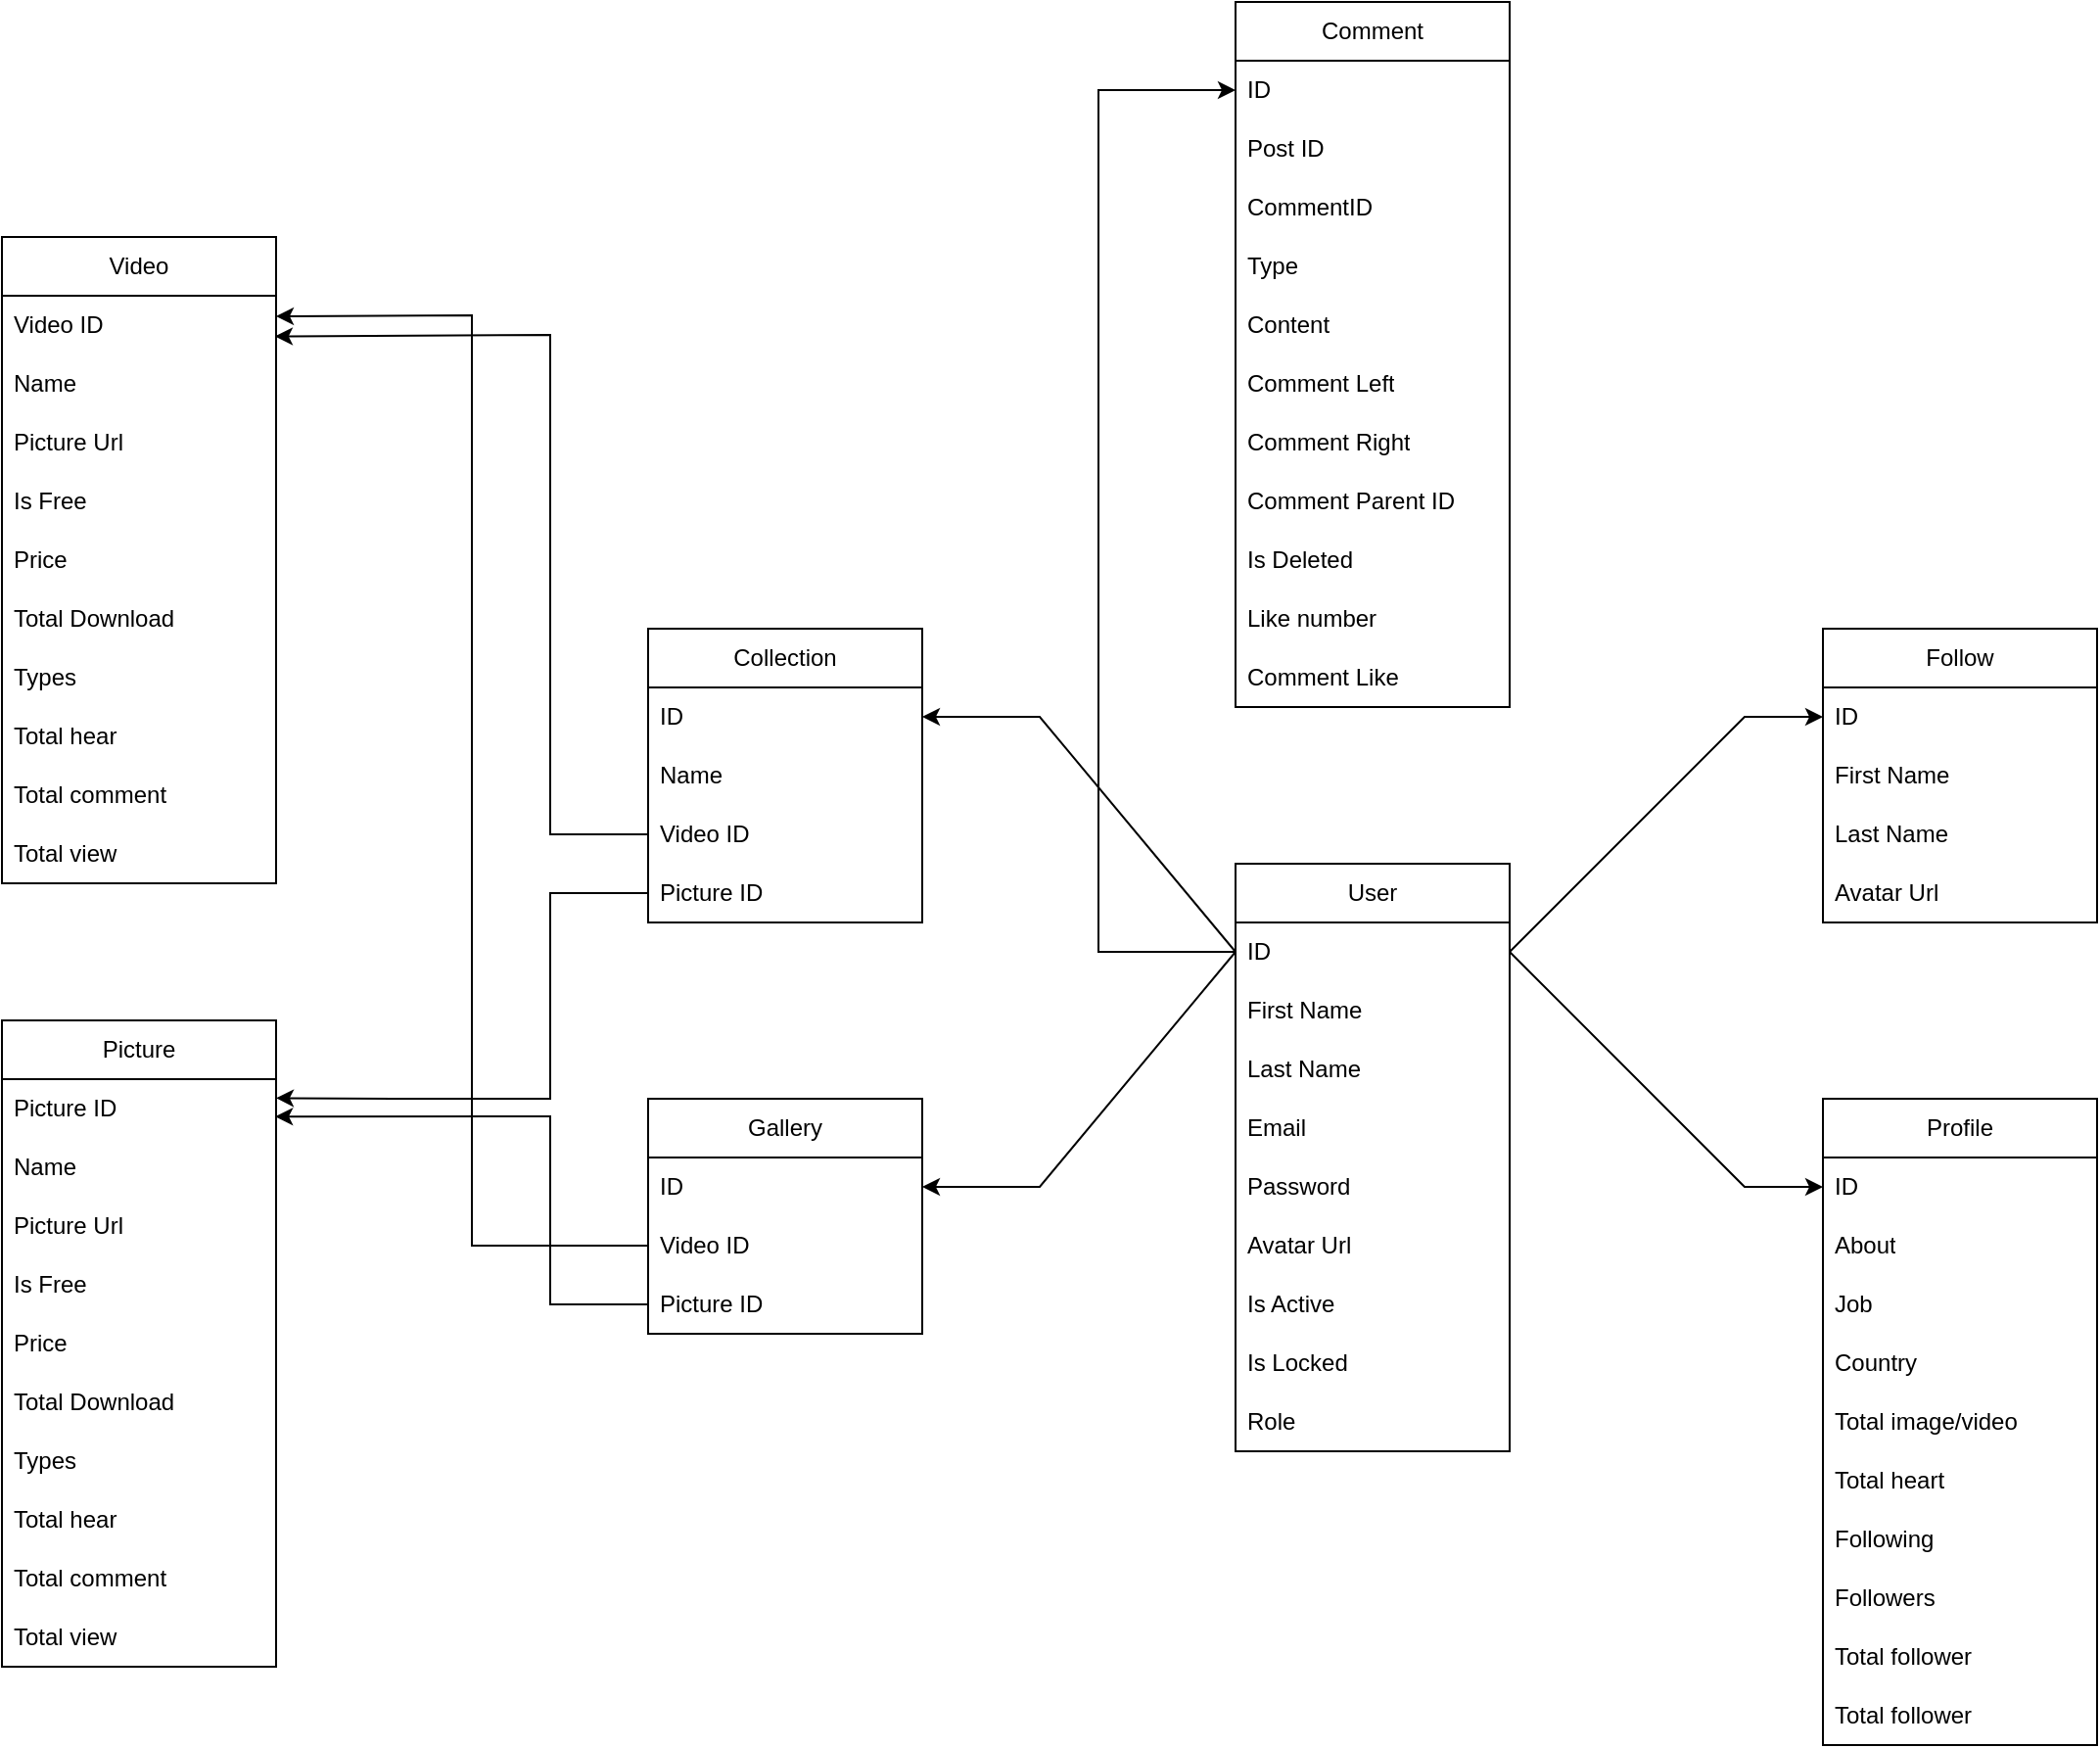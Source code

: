<mxfile version="21.6.9" type="github">
  <diagram name="Page-1" id="Kjl-k8EcuRqciVpkAod-">
    <mxGraphModel dx="1183" dy="1276" grid="1" gridSize="10" guides="1" tooltips="1" connect="1" arrows="1" fold="1" page="1" pageScale="1" pageWidth="850" pageHeight="1100" math="0" shadow="0">
      <root>
        <mxCell id="0" />
        <mxCell id="1" parent="0" />
        <mxCell id="eUQfRU_EAtTRI8eFDWVF-1" value="User" style="swimlane;fontStyle=0;childLayout=stackLayout;horizontal=1;startSize=30;horizontalStack=0;resizeParent=1;resizeParentMax=0;resizeLast=0;collapsible=1;marginBottom=0;whiteSpace=wrap;html=1;" parent="1" vertex="1">
          <mxGeometry x="30" y="160" width="140" height="300" as="geometry" />
        </mxCell>
        <mxCell id="eUQfRU_EAtTRI8eFDWVF-2" value="ID" style="text;strokeColor=none;fillColor=none;align=left;verticalAlign=middle;spacingLeft=4;spacingRight=4;overflow=hidden;points=[[0,0.5],[1,0.5]];portConstraint=eastwest;rotatable=0;whiteSpace=wrap;html=1;" parent="eUQfRU_EAtTRI8eFDWVF-1" vertex="1">
          <mxGeometry y="30" width="140" height="30" as="geometry" />
        </mxCell>
        <mxCell id="eUQfRU_EAtTRI8eFDWVF-3" value="First Name" style="text;strokeColor=none;fillColor=none;align=left;verticalAlign=middle;spacingLeft=4;spacingRight=4;overflow=hidden;points=[[0,0.5],[1,0.5]];portConstraint=eastwest;rotatable=0;whiteSpace=wrap;html=1;" parent="eUQfRU_EAtTRI8eFDWVF-1" vertex="1">
          <mxGeometry y="60" width="140" height="30" as="geometry" />
        </mxCell>
        <mxCell id="eUQfRU_EAtTRI8eFDWVF-4" value="Last Name" style="text;strokeColor=none;fillColor=none;align=left;verticalAlign=middle;spacingLeft=4;spacingRight=4;overflow=hidden;points=[[0,0.5],[1,0.5]];portConstraint=eastwest;rotatable=0;whiteSpace=wrap;html=1;" parent="eUQfRU_EAtTRI8eFDWVF-1" vertex="1">
          <mxGeometry y="90" width="140" height="30" as="geometry" />
        </mxCell>
        <mxCell id="eUQfRU_EAtTRI8eFDWVF-5" value="Email" style="text;strokeColor=none;fillColor=none;align=left;verticalAlign=middle;spacingLeft=4;spacingRight=4;overflow=hidden;points=[[0,0.5],[1,0.5]];portConstraint=eastwest;rotatable=0;whiteSpace=wrap;html=1;" parent="eUQfRU_EAtTRI8eFDWVF-1" vertex="1">
          <mxGeometry y="120" width="140" height="30" as="geometry" />
        </mxCell>
        <mxCell id="eUQfRU_EAtTRI8eFDWVF-6" value="Password" style="text;strokeColor=none;fillColor=none;align=left;verticalAlign=middle;spacingLeft=4;spacingRight=4;overflow=hidden;points=[[0,0.5],[1,0.5]];portConstraint=eastwest;rotatable=0;whiteSpace=wrap;html=1;" parent="eUQfRU_EAtTRI8eFDWVF-1" vertex="1">
          <mxGeometry y="150" width="140" height="30" as="geometry" />
        </mxCell>
        <mxCell id="eUQfRU_EAtTRI8eFDWVF-7" value="Avatar Url" style="text;strokeColor=none;fillColor=none;align=left;verticalAlign=middle;spacingLeft=4;spacingRight=4;overflow=hidden;points=[[0,0.5],[1,0.5]];portConstraint=eastwest;rotatable=0;whiteSpace=wrap;html=1;" parent="eUQfRU_EAtTRI8eFDWVF-1" vertex="1">
          <mxGeometry y="180" width="140" height="30" as="geometry" />
        </mxCell>
        <mxCell id="eUQfRU_EAtTRI8eFDWVF-8" value="Is Active" style="text;strokeColor=none;fillColor=none;align=left;verticalAlign=middle;spacingLeft=4;spacingRight=4;overflow=hidden;points=[[0,0.5],[1,0.5]];portConstraint=eastwest;rotatable=0;whiteSpace=wrap;html=1;" parent="eUQfRU_EAtTRI8eFDWVF-1" vertex="1">
          <mxGeometry y="210" width="140" height="30" as="geometry" />
        </mxCell>
        <mxCell id="eUQfRU_EAtTRI8eFDWVF-9" value="Is Locked" style="text;strokeColor=none;fillColor=none;align=left;verticalAlign=middle;spacingLeft=4;spacingRight=4;overflow=hidden;points=[[0,0.5],[1,0.5]];portConstraint=eastwest;rotatable=0;whiteSpace=wrap;html=1;" parent="eUQfRU_EAtTRI8eFDWVF-1" vertex="1">
          <mxGeometry y="240" width="140" height="30" as="geometry" />
        </mxCell>
        <mxCell id="eUQfRU_EAtTRI8eFDWVF-10" value="Role" style="text;strokeColor=none;fillColor=none;align=left;verticalAlign=middle;spacingLeft=4;spacingRight=4;overflow=hidden;points=[[0,0.5],[1,0.5]];portConstraint=eastwest;rotatable=0;whiteSpace=wrap;html=1;" parent="eUQfRU_EAtTRI8eFDWVF-1" vertex="1">
          <mxGeometry y="270" width="140" height="30" as="geometry" />
        </mxCell>
        <mxCell id="eUQfRU_EAtTRI8eFDWVF-12" value="Profile" style="swimlane;fontStyle=0;childLayout=stackLayout;horizontal=1;startSize=30;horizontalStack=0;resizeParent=1;resizeParentMax=0;resizeLast=0;collapsible=1;marginBottom=0;whiteSpace=wrap;html=1;" parent="1" vertex="1">
          <mxGeometry x="330" y="280" width="140" height="330" as="geometry" />
        </mxCell>
        <mxCell id="eUQfRU_EAtTRI8eFDWVF-13" value="ID" style="text;strokeColor=none;fillColor=none;align=left;verticalAlign=middle;spacingLeft=4;spacingRight=4;overflow=hidden;points=[[0,0.5],[1,0.5]];portConstraint=eastwest;rotatable=0;whiteSpace=wrap;html=1;" parent="eUQfRU_EAtTRI8eFDWVF-12" vertex="1">
          <mxGeometry y="30" width="140" height="30" as="geometry" />
        </mxCell>
        <mxCell id="eUQfRU_EAtTRI8eFDWVF-24" value="About" style="text;strokeColor=none;fillColor=none;align=left;verticalAlign=middle;spacingLeft=4;spacingRight=4;overflow=hidden;points=[[0,0.5],[1,0.5]];portConstraint=eastwest;rotatable=0;whiteSpace=wrap;html=1;" parent="eUQfRU_EAtTRI8eFDWVF-12" vertex="1">
          <mxGeometry y="60" width="140" height="30" as="geometry" />
        </mxCell>
        <mxCell id="eUQfRU_EAtTRI8eFDWVF-17" value="Job" style="text;strokeColor=none;fillColor=none;align=left;verticalAlign=middle;spacingLeft=4;spacingRight=4;overflow=hidden;points=[[0,0.5],[1,0.5]];portConstraint=eastwest;rotatable=0;whiteSpace=wrap;html=1;" parent="eUQfRU_EAtTRI8eFDWVF-12" vertex="1">
          <mxGeometry y="90" width="140" height="30" as="geometry" />
        </mxCell>
        <mxCell id="eUQfRU_EAtTRI8eFDWVF-31" value="Country" style="text;strokeColor=none;fillColor=none;align=left;verticalAlign=middle;spacingLeft=4;spacingRight=4;overflow=hidden;points=[[0,0.5],[1,0.5]];portConstraint=eastwest;rotatable=0;whiteSpace=wrap;html=1;" parent="eUQfRU_EAtTRI8eFDWVF-12" vertex="1">
          <mxGeometry y="120" width="140" height="30" as="geometry" />
        </mxCell>
        <mxCell id="eUQfRU_EAtTRI8eFDWVF-14" value="Total image/video" style="text;strokeColor=none;fillColor=none;align=left;verticalAlign=middle;spacingLeft=4;spacingRight=4;overflow=hidden;points=[[0,0.5],[1,0.5]];portConstraint=eastwest;rotatable=0;whiteSpace=wrap;html=1;" parent="eUQfRU_EAtTRI8eFDWVF-12" vertex="1">
          <mxGeometry y="150" width="140" height="30" as="geometry" />
        </mxCell>
        <mxCell id="eUQfRU_EAtTRI8eFDWVF-25" value="Total heart" style="text;strokeColor=none;fillColor=none;align=left;verticalAlign=middle;spacingLeft=4;spacingRight=4;overflow=hidden;points=[[0,0.5],[1,0.5]];portConstraint=eastwest;rotatable=0;whiteSpace=wrap;html=1;" parent="eUQfRU_EAtTRI8eFDWVF-12" vertex="1">
          <mxGeometry y="180" width="140" height="30" as="geometry" />
        </mxCell>
        <mxCell id="eUQfRU_EAtTRI8eFDWVF-15" value="Following" style="text;strokeColor=none;fillColor=none;align=left;verticalAlign=middle;spacingLeft=4;spacingRight=4;overflow=hidden;points=[[0,0.5],[1,0.5]];portConstraint=eastwest;rotatable=0;whiteSpace=wrap;html=1;" parent="eUQfRU_EAtTRI8eFDWVF-12" vertex="1">
          <mxGeometry y="210" width="140" height="30" as="geometry" />
        </mxCell>
        <mxCell id="eUQfRU_EAtTRI8eFDWVF-16" value="Followers" style="text;strokeColor=none;fillColor=none;align=left;verticalAlign=middle;spacingLeft=4;spacingRight=4;overflow=hidden;points=[[0,0.5],[1,0.5]];portConstraint=eastwest;rotatable=0;whiteSpace=wrap;html=1;" parent="eUQfRU_EAtTRI8eFDWVF-12" vertex="1">
          <mxGeometry y="240" width="140" height="30" as="geometry" />
        </mxCell>
        <mxCell id="eUQfRU_EAtTRI8eFDWVF-32" value="Total follower" style="text;strokeColor=none;fillColor=none;align=left;verticalAlign=middle;spacingLeft=4;spacingRight=4;overflow=hidden;points=[[0,0.5],[1,0.5]];portConstraint=eastwest;rotatable=0;whiteSpace=wrap;html=1;" parent="eUQfRU_EAtTRI8eFDWVF-12" vertex="1">
          <mxGeometry y="270" width="140" height="30" as="geometry" />
        </mxCell>
        <mxCell id="eUQfRU_EAtTRI8eFDWVF-33" value="Total follower" style="text;strokeColor=none;fillColor=none;align=left;verticalAlign=middle;spacingLeft=4;spacingRight=4;overflow=hidden;points=[[0,0.5],[1,0.5]];portConstraint=eastwest;rotatable=0;whiteSpace=wrap;html=1;" parent="eUQfRU_EAtTRI8eFDWVF-12" vertex="1">
          <mxGeometry y="300" width="140" height="30" as="geometry" />
        </mxCell>
        <mxCell id="eUQfRU_EAtTRI8eFDWVF-27" value="Picture" style="swimlane;fontStyle=0;childLayout=stackLayout;horizontal=1;startSize=30;horizontalStack=0;resizeParent=1;resizeParentMax=0;resizeLast=0;collapsible=1;marginBottom=0;whiteSpace=wrap;html=1;" parent="1" vertex="1">
          <mxGeometry x="-600" y="240" width="140" height="330" as="geometry" />
        </mxCell>
        <mxCell id="eUQfRU_EAtTRI8eFDWVF-28" value="Picture ID" style="text;strokeColor=none;fillColor=none;align=left;verticalAlign=middle;spacingLeft=4;spacingRight=4;overflow=hidden;points=[[0,0.5],[1,0.5]];portConstraint=eastwest;rotatable=0;whiteSpace=wrap;html=1;" parent="eUQfRU_EAtTRI8eFDWVF-27" vertex="1">
          <mxGeometry y="30" width="140" height="30" as="geometry" />
        </mxCell>
        <mxCell id="eUQfRU_EAtTRI8eFDWVF-29" value="Name" style="text;strokeColor=none;fillColor=none;align=left;verticalAlign=middle;spacingLeft=4;spacingRight=4;overflow=hidden;points=[[0,0.5],[1,0.5]];portConstraint=eastwest;rotatable=0;whiteSpace=wrap;html=1;" parent="eUQfRU_EAtTRI8eFDWVF-27" vertex="1">
          <mxGeometry y="60" width="140" height="30" as="geometry" />
        </mxCell>
        <mxCell id="eUQfRU_EAtTRI8eFDWVF-30" value="Picture Url" style="text;strokeColor=none;fillColor=none;align=left;verticalAlign=middle;spacingLeft=4;spacingRight=4;overflow=hidden;points=[[0,0.5],[1,0.5]];portConstraint=eastwest;rotatable=0;whiteSpace=wrap;html=1;" parent="eUQfRU_EAtTRI8eFDWVF-27" vertex="1">
          <mxGeometry y="90" width="140" height="30" as="geometry" />
        </mxCell>
        <mxCell id="eUQfRU_EAtTRI8eFDWVF-34" value="Is Free" style="text;strokeColor=none;fillColor=none;align=left;verticalAlign=middle;spacingLeft=4;spacingRight=4;overflow=hidden;points=[[0,0.5],[1,0.5]];portConstraint=eastwest;rotatable=0;whiteSpace=wrap;html=1;" parent="eUQfRU_EAtTRI8eFDWVF-27" vertex="1">
          <mxGeometry y="120" width="140" height="30" as="geometry" />
        </mxCell>
        <mxCell id="eUQfRU_EAtTRI8eFDWVF-40" value="Price" style="text;strokeColor=none;fillColor=none;align=left;verticalAlign=middle;spacingLeft=4;spacingRight=4;overflow=hidden;points=[[0,0.5],[1,0.5]];portConstraint=eastwest;rotatable=0;whiteSpace=wrap;html=1;" parent="eUQfRU_EAtTRI8eFDWVF-27" vertex="1">
          <mxGeometry y="150" width="140" height="30" as="geometry" />
        </mxCell>
        <mxCell id="eUQfRU_EAtTRI8eFDWVF-41" value="Total Download" style="text;strokeColor=none;fillColor=none;align=left;verticalAlign=middle;spacingLeft=4;spacingRight=4;overflow=hidden;points=[[0,0.5],[1,0.5]];portConstraint=eastwest;rotatable=0;whiteSpace=wrap;html=1;" parent="eUQfRU_EAtTRI8eFDWVF-27" vertex="1">
          <mxGeometry y="180" width="140" height="30" as="geometry" />
        </mxCell>
        <mxCell id="eUQfRU_EAtTRI8eFDWVF-42" value="Types" style="text;strokeColor=none;fillColor=none;align=left;verticalAlign=middle;spacingLeft=4;spacingRight=4;overflow=hidden;points=[[0,0.5],[1,0.5]];portConstraint=eastwest;rotatable=0;whiteSpace=wrap;html=1;" parent="eUQfRU_EAtTRI8eFDWVF-27" vertex="1">
          <mxGeometry y="210" width="140" height="30" as="geometry" />
        </mxCell>
        <mxCell id="eUQfRU_EAtTRI8eFDWVF-43" value="Total hear" style="text;strokeColor=none;fillColor=none;align=left;verticalAlign=middle;spacingLeft=4;spacingRight=4;overflow=hidden;points=[[0,0.5],[1,0.5]];portConstraint=eastwest;rotatable=0;whiteSpace=wrap;html=1;" parent="eUQfRU_EAtTRI8eFDWVF-27" vertex="1">
          <mxGeometry y="240" width="140" height="30" as="geometry" />
        </mxCell>
        <mxCell id="eUQfRU_EAtTRI8eFDWVF-44" value="Total comment" style="text;strokeColor=none;fillColor=none;align=left;verticalAlign=middle;spacingLeft=4;spacingRight=4;overflow=hidden;points=[[0,0.5],[1,0.5]];portConstraint=eastwest;rotatable=0;whiteSpace=wrap;html=1;" parent="eUQfRU_EAtTRI8eFDWVF-27" vertex="1">
          <mxGeometry y="270" width="140" height="30" as="geometry" />
        </mxCell>
        <mxCell id="eUQfRU_EAtTRI8eFDWVF-45" value="Total view" style="text;strokeColor=none;fillColor=none;align=left;verticalAlign=middle;spacingLeft=4;spacingRight=4;overflow=hidden;points=[[0,0.5],[1,0.5]];portConstraint=eastwest;rotatable=0;whiteSpace=wrap;html=1;" parent="eUQfRU_EAtTRI8eFDWVF-27" vertex="1">
          <mxGeometry y="300" width="140" height="30" as="geometry" />
        </mxCell>
        <mxCell id="eUQfRU_EAtTRI8eFDWVF-46" value="Video" style="swimlane;fontStyle=0;childLayout=stackLayout;horizontal=1;startSize=30;horizontalStack=0;resizeParent=1;resizeParentMax=0;resizeLast=0;collapsible=1;marginBottom=0;whiteSpace=wrap;html=1;" parent="1" vertex="1">
          <mxGeometry x="-600" y="-160" width="140" height="330" as="geometry" />
        </mxCell>
        <mxCell id="eUQfRU_EAtTRI8eFDWVF-47" value="Video ID" style="text;strokeColor=none;fillColor=none;align=left;verticalAlign=middle;spacingLeft=4;spacingRight=4;overflow=hidden;points=[[0,0.5],[1,0.5]];portConstraint=eastwest;rotatable=0;whiteSpace=wrap;html=1;" parent="eUQfRU_EAtTRI8eFDWVF-46" vertex="1">
          <mxGeometry y="30" width="140" height="30" as="geometry" />
        </mxCell>
        <mxCell id="eUQfRU_EAtTRI8eFDWVF-48" value="Name" style="text;strokeColor=none;fillColor=none;align=left;verticalAlign=middle;spacingLeft=4;spacingRight=4;overflow=hidden;points=[[0,0.5],[1,0.5]];portConstraint=eastwest;rotatable=0;whiteSpace=wrap;html=1;" parent="eUQfRU_EAtTRI8eFDWVF-46" vertex="1">
          <mxGeometry y="60" width="140" height="30" as="geometry" />
        </mxCell>
        <mxCell id="eUQfRU_EAtTRI8eFDWVF-49" value="Picture Url" style="text;strokeColor=none;fillColor=none;align=left;verticalAlign=middle;spacingLeft=4;spacingRight=4;overflow=hidden;points=[[0,0.5],[1,0.5]];portConstraint=eastwest;rotatable=0;whiteSpace=wrap;html=1;" parent="eUQfRU_EAtTRI8eFDWVF-46" vertex="1">
          <mxGeometry y="90" width="140" height="30" as="geometry" />
        </mxCell>
        <mxCell id="eUQfRU_EAtTRI8eFDWVF-50" value="Is Free" style="text;strokeColor=none;fillColor=none;align=left;verticalAlign=middle;spacingLeft=4;spacingRight=4;overflow=hidden;points=[[0,0.5],[1,0.5]];portConstraint=eastwest;rotatable=0;whiteSpace=wrap;html=1;" parent="eUQfRU_EAtTRI8eFDWVF-46" vertex="1">
          <mxGeometry y="120" width="140" height="30" as="geometry" />
        </mxCell>
        <mxCell id="eUQfRU_EAtTRI8eFDWVF-51" value="Price" style="text;strokeColor=none;fillColor=none;align=left;verticalAlign=middle;spacingLeft=4;spacingRight=4;overflow=hidden;points=[[0,0.5],[1,0.5]];portConstraint=eastwest;rotatable=0;whiteSpace=wrap;html=1;" parent="eUQfRU_EAtTRI8eFDWVF-46" vertex="1">
          <mxGeometry y="150" width="140" height="30" as="geometry" />
        </mxCell>
        <mxCell id="eUQfRU_EAtTRI8eFDWVF-52" value="Total Download" style="text;strokeColor=none;fillColor=none;align=left;verticalAlign=middle;spacingLeft=4;spacingRight=4;overflow=hidden;points=[[0,0.5],[1,0.5]];portConstraint=eastwest;rotatable=0;whiteSpace=wrap;html=1;" parent="eUQfRU_EAtTRI8eFDWVF-46" vertex="1">
          <mxGeometry y="180" width="140" height="30" as="geometry" />
        </mxCell>
        <mxCell id="eUQfRU_EAtTRI8eFDWVF-53" value="Types" style="text;strokeColor=none;fillColor=none;align=left;verticalAlign=middle;spacingLeft=4;spacingRight=4;overflow=hidden;points=[[0,0.5],[1,0.5]];portConstraint=eastwest;rotatable=0;whiteSpace=wrap;html=1;" parent="eUQfRU_EAtTRI8eFDWVF-46" vertex="1">
          <mxGeometry y="210" width="140" height="30" as="geometry" />
        </mxCell>
        <mxCell id="eUQfRU_EAtTRI8eFDWVF-54" value="Total hear" style="text;strokeColor=none;fillColor=none;align=left;verticalAlign=middle;spacingLeft=4;spacingRight=4;overflow=hidden;points=[[0,0.5],[1,0.5]];portConstraint=eastwest;rotatable=0;whiteSpace=wrap;html=1;" parent="eUQfRU_EAtTRI8eFDWVF-46" vertex="1">
          <mxGeometry y="240" width="140" height="30" as="geometry" />
        </mxCell>
        <mxCell id="eUQfRU_EAtTRI8eFDWVF-55" value="Total comment" style="text;strokeColor=none;fillColor=none;align=left;verticalAlign=middle;spacingLeft=4;spacingRight=4;overflow=hidden;points=[[0,0.5],[1,0.5]];portConstraint=eastwest;rotatable=0;whiteSpace=wrap;html=1;" parent="eUQfRU_EAtTRI8eFDWVF-46" vertex="1">
          <mxGeometry y="270" width="140" height="30" as="geometry" />
        </mxCell>
        <mxCell id="eUQfRU_EAtTRI8eFDWVF-56" value="Total view" style="text;strokeColor=none;fillColor=none;align=left;verticalAlign=middle;spacingLeft=4;spacingRight=4;overflow=hidden;points=[[0,0.5],[1,0.5]];portConstraint=eastwest;rotatable=0;whiteSpace=wrap;html=1;" parent="eUQfRU_EAtTRI8eFDWVF-46" vertex="1">
          <mxGeometry y="300" width="140" height="30" as="geometry" />
        </mxCell>
        <mxCell id="eUQfRU_EAtTRI8eFDWVF-57" value="Collection" style="swimlane;fontStyle=0;childLayout=stackLayout;horizontal=1;startSize=30;horizontalStack=0;resizeParent=1;resizeParentMax=0;resizeLast=0;collapsible=1;marginBottom=0;whiteSpace=wrap;html=1;" parent="1" vertex="1">
          <mxGeometry x="-270" y="40" width="140" height="150" as="geometry" />
        </mxCell>
        <mxCell id="eUQfRU_EAtTRI8eFDWVF-58" value="ID" style="text;strokeColor=none;fillColor=none;align=left;verticalAlign=middle;spacingLeft=4;spacingRight=4;overflow=hidden;points=[[0,0.5],[1,0.5]];portConstraint=eastwest;rotatable=0;whiteSpace=wrap;html=1;" parent="eUQfRU_EAtTRI8eFDWVF-57" vertex="1">
          <mxGeometry y="30" width="140" height="30" as="geometry" />
        </mxCell>
        <mxCell id="eUQfRU_EAtTRI8eFDWVF-59" value="Name" style="text;strokeColor=none;fillColor=none;align=left;verticalAlign=middle;spacingLeft=4;spacingRight=4;overflow=hidden;points=[[0,0.5],[1,0.5]];portConstraint=eastwest;rotatable=0;whiteSpace=wrap;html=1;" parent="eUQfRU_EAtTRI8eFDWVF-57" vertex="1">
          <mxGeometry y="60" width="140" height="30" as="geometry" />
        </mxCell>
        <mxCell id="eUQfRU_EAtTRI8eFDWVF-61" value="Video ID" style="text;strokeColor=none;fillColor=none;align=left;verticalAlign=middle;spacingLeft=4;spacingRight=4;overflow=hidden;points=[[0,0.5],[1,0.5]];portConstraint=eastwest;rotatable=0;whiteSpace=wrap;html=1;" parent="eUQfRU_EAtTRI8eFDWVF-57" vertex="1">
          <mxGeometry y="90" width="140" height="30" as="geometry" />
        </mxCell>
        <mxCell id="eUQfRU_EAtTRI8eFDWVF-60" value="Picture ID" style="text;strokeColor=none;fillColor=none;align=left;verticalAlign=middle;spacingLeft=4;spacingRight=4;overflow=hidden;points=[[0,0.5],[1,0.5]];portConstraint=eastwest;rotatable=0;whiteSpace=wrap;html=1;" parent="eUQfRU_EAtTRI8eFDWVF-57" vertex="1">
          <mxGeometry y="120" width="140" height="30" as="geometry" />
        </mxCell>
        <mxCell id="eUQfRU_EAtTRI8eFDWVF-62" value="Gallery" style="swimlane;fontStyle=0;childLayout=stackLayout;horizontal=1;startSize=30;horizontalStack=0;resizeParent=1;resizeParentMax=0;resizeLast=0;collapsible=1;marginBottom=0;whiteSpace=wrap;html=1;" parent="1" vertex="1">
          <mxGeometry x="-270" y="280" width="140" height="120" as="geometry" />
        </mxCell>
        <mxCell id="eUQfRU_EAtTRI8eFDWVF-63" value="ID" style="text;strokeColor=none;fillColor=none;align=left;verticalAlign=middle;spacingLeft=4;spacingRight=4;overflow=hidden;points=[[0,0.5],[1,0.5]];portConstraint=eastwest;rotatable=0;whiteSpace=wrap;html=1;" parent="eUQfRU_EAtTRI8eFDWVF-62" vertex="1">
          <mxGeometry y="30" width="140" height="30" as="geometry" />
        </mxCell>
        <mxCell id="eUQfRU_EAtTRI8eFDWVF-65" value="Video ID" style="text;strokeColor=none;fillColor=none;align=left;verticalAlign=middle;spacingLeft=4;spacingRight=4;overflow=hidden;points=[[0,0.5],[1,0.5]];portConstraint=eastwest;rotatable=0;whiteSpace=wrap;html=1;" parent="eUQfRU_EAtTRI8eFDWVF-62" vertex="1">
          <mxGeometry y="60" width="140" height="30" as="geometry" />
        </mxCell>
        <mxCell id="eUQfRU_EAtTRI8eFDWVF-64" value="Picture ID" style="text;strokeColor=none;fillColor=none;align=left;verticalAlign=middle;spacingLeft=4;spacingRight=4;overflow=hidden;points=[[0,0.5],[1,0.5]];portConstraint=eastwest;rotatable=0;whiteSpace=wrap;html=1;" parent="eUQfRU_EAtTRI8eFDWVF-62" vertex="1">
          <mxGeometry y="90" width="140" height="30" as="geometry" />
        </mxCell>
        <mxCell id="eUQfRU_EAtTRI8eFDWVF-68" value="Comment" style="swimlane;fontStyle=0;childLayout=stackLayout;horizontal=1;startSize=30;horizontalStack=0;resizeParent=1;resizeParentMax=0;resizeLast=0;collapsible=1;marginBottom=0;whiteSpace=wrap;html=1;" parent="1" vertex="1">
          <mxGeometry x="30" y="-280" width="140" height="360" as="geometry" />
        </mxCell>
        <mxCell id="eUQfRU_EAtTRI8eFDWVF-69" value="ID" style="text;strokeColor=none;fillColor=none;align=left;verticalAlign=middle;spacingLeft=4;spacingRight=4;overflow=hidden;points=[[0,0.5],[1,0.5]];portConstraint=eastwest;rotatable=0;whiteSpace=wrap;html=1;" parent="eUQfRU_EAtTRI8eFDWVF-68" vertex="1">
          <mxGeometry y="30" width="140" height="30" as="geometry" />
        </mxCell>
        <mxCell id="eUQfRU_EAtTRI8eFDWVF-70" value="Post ID" style="text;strokeColor=none;fillColor=none;align=left;verticalAlign=middle;spacingLeft=4;spacingRight=4;overflow=hidden;points=[[0,0.5],[1,0.5]];portConstraint=eastwest;rotatable=0;whiteSpace=wrap;html=1;" parent="eUQfRU_EAtTRI8eFDWVF-68" vertex="1">
          <mxGeometry y="60" width="140" height="30" as="geometry" />
        </mxCell>
        <mxCell id="eUQfRU_EAtTRI8eFDWVF-71" value="CommentID" style="text;strokeColor=none;fillColor=none;align=left;verticalAlign=middle;spacingLeft=4;spacingRight=4;overflow=hidden;points=[[0,0.5],[1,0.5]];portConstraint=eastwest;rotatable=0;whiteSpace=wrap;html=1;" parent="eUQfRU_EAtTRI8eFDWVF-68" vertex="1">
          <mxGeometry y="90" width="140" height="30" as="geometry" />
        </mxCell>
        <mxCell id="eUQfRU_EAtTRI8eFDWVF-72" value="Type" style="text;strokeColor=none;fillColor=none;align=left;verticalAlign=middle;spacingLeft=4;spacingRight=4;overflow=hidden;points=[[0,0.5],[1,0.5]];portConstraint=eastwest;rotatable=0;whiteSpace=wrap;html=1;" parent="eUQfRU_EAtTRI8eFDWVF-68" vertex="1">
          <mxGeometry y="120" width="140" height="30" as="geometry" />
        </mxCell>
        <mxCell id="eUQfRU_EAtTRI8eFDWVF-73" value="Content" style="text;strokeColor=none;fillColor=none;align=left;verticalAlign=middle;spacingLeft=4;spacingRight=4;overflow=hidden;points=[[0,0.5],[1,0.5]];portConstraint=eastwest;rotatable=0;whiteSpace=wrap;html=1;" parent="eUQfRU_EAtTRI8eFDWVF-68" vertex="1">
          <mxGeometry y="150" width="140" height="30" as="geometry" />
        </mxCell>
        <mxCell id="eUQfRU_EAtTRI8eFDWVF-74" value="Comment Left" style="text;strokeColor=none;fillColor=none;align=left;verticalAlign=middle;spacingLeft=4;spacingRight=4;overflow=hidden;points=[[0,0.5],[1,0.5]];portConstraint=eastwest;rotatable=0;whiteSpace=wrap;html=1;" parent="eUQfRU_EAtTRI8eFDWVF-68" vertex="1">
          <mxGeometry y="180" width="140" height="30" as="geometry" />
        </mxCell>
        <mxCell id="eUQfRU_EAtTRI8eFDWVF-75" value="Comment Right" style="text;strokeColor=none;fillColor=none;align=left;verticalAlign=middle;spacingLeft=4;spacingRight=4;overflow=hidden;points=[[0,0.5],[1,0.5]];portConstraint=eastwest;rotatable=0;whiteSpace=wrap;html=1;" parent="eUQfRU_EAtTRI8eFDWVF-68" vertex="1">
          <mxGeometry y="210" width="140" height="30" as="geometry" />
        </mxCell>
        <mxCell id="eUQfRU_EAtTRI8eFDWVF-76" value="Comment Parent ID" style="text;strokeColor=none;fillColor=none;align=left;verticalAlign=middle;spacingLeft=4;spacingRight=4;overflow=hidden;points=[[0,0.5],[1,0.5]];portConstraint=eastwest;rotatable=0;whiteSpace=wrap;html=1;" parent="eUQfRU_EAtTRI8eFDWVF-68" vertex="1">
          <mxGeometry y="240" width="140" height="30" as="geometry" />
        </mxCell>
        <mxCell id="eUQfRU_EAtTRI8eFDWVF-77" value="Is Deleted" style="text;strokeColor=none;fillColor=none;align=left;verticalAlign=middle;spacingLeft=4;spacingRight=4;overflow=hidden;points=[[0,0.5],[1,0.5]];portConstraint=eastwest;rotatable=0;whiteSpace=wrap;html=1;" parent="eUQfRU_EAtTRI8eFDWVF-68" vertex="1">
          <mxGeometry y="270" width="140" height="30" as="geometry" />
        </mxCell>
        <mxCell id="eUQfRU_EAtTRI8eFDWVF-78" value="Like number" style="text;strokeColor=none;fillColor=none;align=left;verticalAlign=middle;spacingLeft=4;spacingRight=4;overflow=hidden;points=[[0,0.5],[1,0.5]];portConstraint=eastwest;rotatable=0;whiteSpace=wrap;html=1;" parent="eUQfRU_EAtTRI8eFDWVF-68" vertex="1">
          <mxGeometry y="300" width="140" height="30" as="geometry" />
        </mxCell>
        <mxCell id="eUQfRU_EAtTRI8eFDWVF-79" value="Comment Like" style="text;strokeColor=none;fillColor=none;align=left;verticalAlign=middle;spacingLeft=4;spacingRight=4;overflow=hidden;points=[[0,0.5],[1,0.5]];portConstraint=eastwest;rotatable=0;whiteSpace=wrap;html=1;" parent="eUQfRU_EAtTRI8eFDWVF-68" vertex="1">
          <mxGeometry y="330" width="140" height="30" as="geometry" />
        </mxCell>
        <mxCell id="eUQfRU_EAtTRI8eFDWVF-83" value="Follow" style="swimlane;fontStyle=0;childLayout=stackLayout;horizontal=1;startSize=30;horizontalStack=0;resizeParent=1;resizeParentMax=0;resizeLast=0;collapsible=1;marginBottom=0;whiteSpace=wrap;html=1;" parent="1" vertex="1">
          <mxGeometry x="330" y="40" width="140" height="150" as="geometry" />
        </mxCell>
        <mxCell id="eUQfRU_EAtTRI8eFDWVF-84" value="ID&lt;span style=&quot;white-space: pre;&quot;&gt;&#x9;&lt;/span&gt;" style="text;strokeColor=none;fillColor=none;align=left;verticalAlign=middle;spacingLeft=4;spacingRight=4;overflow=hidden;points=[[0,0.5],[1,0.5]];portConstraint=eastwest;rotatable=0;whiteSpace=wrap;html=1;" parent="eUQfRU_EAtTRI8eFDWVF-83" vertex="1">
          <mxGeometry y="30" width="140" height="30" as="geometry" />
        </mxCell>
        <mxCell id="eUQfRU_EAtTRI8eFDWVF-85" value="First Name" style="text;strokeColor=none;fillColor=none;align=left;verticalAlign=middle;spacingLeft=4;spacingRight=4;overflow=hidden;points=[[0,0.5],[1,0.5]];portConstraint=eastwest;rotatable=0;whiteSpace=wrap;html=1;" parent="eUQfRU_EAtTRI8eFDWVF-83" vertex="1">
          <mxGeometry y="60" width="140" height="30" as="geometry" />
        </mxCell>
        <mxCell id="eUQfRU_EAtTRI8eFDWVF-86" value="Last Name" style="text;strokeColor=none;fillColor=none;align=left;verticalAlign=middle;spacingLeft=4;spacingRight=4;overflow=hidden;points=[[0,0.5],[1,0.5]];portConstraint=eastwest;rotatable=0;whiteSpace=wrap;html=1;" parent="eUQfRU_EAtTRI8eFDWVF-83" vertex="1">
          <mxGeometry y="90" width="140" height="30" as="geometry" />
        </mxCell>
        <mxCell id="eUQfRU_EAtTRI8eFDWVF-88" value="Avatar Url" style="text;strokeColor=none;fillColor=none;align=left;verticalAlign=middle;spacingLeft=4;spacingRight=4;overflow=hidden;points=[[0,0.5],[1,0.5]];portConstraint=eastwest;rotatable=0;whiteSpace=wrap;html=1;" parent="eUQfRU_EAtTRI8eFDWVF-83" vertex="1">
          <mxGeometry y="120" width="140" height="30" as="geometry" />
        </mxCell>
        <mxCell id="Yv6-YcyYn3lCgJJ_7BTz-1" value="" style="endArrow=classic;html=1;rounded=0;exitX=1;exitY=0.5;exitDx=0;exitDy=0;entryX=0;entryY=0.5;entryDx=0;entryDy=0;" edge="1" parent="1" source="eUQfRU_EAtTRI8eFDWVF-2" target="eUQfRU_EAtTRI8eFDWVF-84">
          <mxGeometry width="50" height="50" relative="1" as="geometry">
            <mxPoint x="350" y="290" as="sourcePoint" />
            <mxPoint x="400" y="240" as="targetPoint" />
            <Array as="points">
              <mxPoint x="290" y="85" />
            </Array>
          </mxGeometry>
        </mxCell>
        <mxCell id="Yv6-YcyYn3lCgJJ_7BTz-2" value="" style="endArrow=classic;html=1;rounded=0;exitX=1;exitY=0.5;exitDx=0;exitDy=0;entryX=0;entryY=0.5;entryDx=0;entryDy=0;" edge="1" parent="1" source="eUQfRU_EAtTRI8eFDWVF-2" target="eUQfRU_EAtTRI8eFDWVF-13">
          <mxGeometry width="50" height="50" relative="1" as="geometry">
            <mxPoint x="350" y="290" as="sourcePoint" />
            <mxPoint x="400" y="240" as="targetPoint" />
            <Array as="points">
              <mxPoint x="290" y="325" />
            </Array>
          </mxGeometry>
        </mxCell>
        <mxCell id="Yv6-YcyYn3lCgJJ_7BTz-5" value="" style="endArrow=classic;html=1;rounded=0;entryX=1;entryY=0.5;entryDx=0;entryDy=0;exitX=0;exitY=0.5;exitDx=0;exitDy=0;" edge="1" parent="1" source="eUQfRU_EAtTRI8eFDWVF-2" target="eUQfRU_EAtTRI8eFDWVF-58">
          <mxGeometry width="50" height="50" relative="1" as="geometry">
            <mxPoint x="-40" y="250" as="sourcePoint" />
            <mxPoint x="10" y="200" as="targetPoint" />
            <Array as="points">
              <mxPoint x="-70" y="85" />
            </Array>
          </mxGeometry>
        </mxCell>
        <mxCell id="Yv6-YcyYn3lCgJJ_7BTz-7" value="" style="endArrow=classic;html=1;rounded=0;exitX=0;exitY=0.5;exitDx=0;exitDy=0;entryX=1;entryY=0.5;entryDx=0;entryDy=0;" edge="1" parent="1" source="eUQfRU_EAtTRI8eFDWVF-2" target="eUQfRU_EAtTRI8eFDWVF-63">
          <mxGeometry width="50" height="50" relative="1" as="geometry">
            <mxPoint x="100" y="390" as="sourcePoint" />
            <mxPoint x="150" y="340" as="targetPoint" />
            <Array as="points">
              <mxPoint x="-70" y="325" />
            </Array>
          </mxGeometry>
        </mxCell>
        <mxCell id="Yv6-YcyYn3lCgJJ_7BTz-9" value="" style="endArrow=classic;html=1;rounded=0;entryX=0;entryY=0.5;entryDx=0;entryDy=0;exitX=0;exitY=0.5;exitDx=0;exitDy=0;" edge="1" parent="1" source="eUQfRU_EAtTRI8eFDWVF-2" target="eUQfRU_EAtTRI8eFDWVF-69">
          <mxGeometry width="50" height="50" relative="1" as="geometry">
            <mxPoint x="-70" y="170" as="sourcePoint" />
            <mxPoint x="30" y="-220" as="targetPoint" />
            <Array as="points">
              <mxPoint x="-40" y="205" />
              <mxPoint x="-40" y="-235" />
            </Array>
          </mxGeometry>
        </mxCell>
        <mxCell id="Yv6-YcyYn3lCgJJ_7BTz-10" value="" style="endArrow=classic;html=1;rounded=0;entryX=0.996;entryY=0.692;entryDx=0;entryDy=0;exitX=0;exitY=0.5;exitDx=0;exitDy=0;entryPerimeter=0;" edge="1" parent="1" source="eUQfRU_EAtTRI8eFDWVF-61" target="eUQfRU_EAtTRI8eFDWVF-47">
          <mxGeometry width="50" height="50" relative="1" as="geometry">
            <mxPoint x="-310" y="-60" as="sourcePoint" />
            <mxPoint x="-260" y="-110" as="targetPoint" />
            <Array as="points">
              <mxPoint x="-320" y="145" />
              <mxPoint x="-320" y="-110" />
            </Array>
          </mxGeometry>
        </mxCell>
        <mxCell id="Yv6-YcyYn3lCgJJ_7BTz-13" value="" style="endArrow=classic;html=1;rounded=0;entryX=0.997;entryY=0.636;entryDx=0;entryDy=0;exitX=0;exitY=0.5;exitDx=0;exitDy=0;entryPerimeter=0;" edge="1" parent="1" source="eUQfRU_EAtTRI8eFDWVF-64" target="eUQfRU_EAtTRI8eFDWVF-28">
          <mxGeometry width="50" height="50" relative="1" as="geometry">
            <mxPoint x="-290" y="470" as="sourcePoint" />
            <mxPoint x="-240" y="420" as="targetPoint" />
            <Array as="points">
              <mxPoint x="-320" y="385" />
              <mxPoint x="-320" y="289" />
            </Array>
          </mxGeometry>
        </mxCell>
        <mxCell id="Yv6-YcyYn3lCgJJ_7BTz-14" value="" style="endArrow=classic;html=1;rounded=0;entryX=1;entryY=0.35;entryDx=0;entryDy=0;exitX=0;exitY=0.5;exitDx=0;exitDy=0;entryPerimeter=0;" edge="1" parent="1" source="eUQfRU_EAtTRI8eFDWVF-65" target="eUQfRU_EAtTRI8eFDWVF-47">
          <mxGeometry width="50" height="50" relative="1" as="geometry">
            <mxPoint x="-290" y="470" as="sourcePoint" />
            <mxPoint x="-240" y="420" as="targetPoint" />
            <Array as="points">
              <mxPoint x="-360" y="355" />
              <mxPoint x="-360" y="-120" />
            </Array>
          </mxGeometry>
        </mxCell>
        <mxCell id="Yv6-YcyYn3lCgJJ_7BTz-15" value="" style="endArrow=classic;html=1;rounded=0;exitX=0;exitY=0.5;exitDx=0;exitDy=0;entryX=1;entryY=0.322;entryDx=0;entryDy=0;entryPerimeter=0;" edge="1" parent="1" source="eUQfRU_EAtTRI8eFDWVF-60" target="eUQfRU_EAtTRI8eFDWVF-28">
          <mxGeometry width="50" height="50" relative="1" as="geometry">
            <mxPoint x="-290" y="30" as="sourcePoint" />
            <mxPoint x="-240" y="-20" as="targetPoint" />
            <Array as="points">
              <mxPoint x="-320" y="175" />
              <mxPoint x="-320" y="280" />
              <mxPoint x="-400" y="280" />
            </Array>
          </mxGeometry>
        </mxCell>
      </root>
    </mxGraphModel>
  </diagram>
</mxfile>
